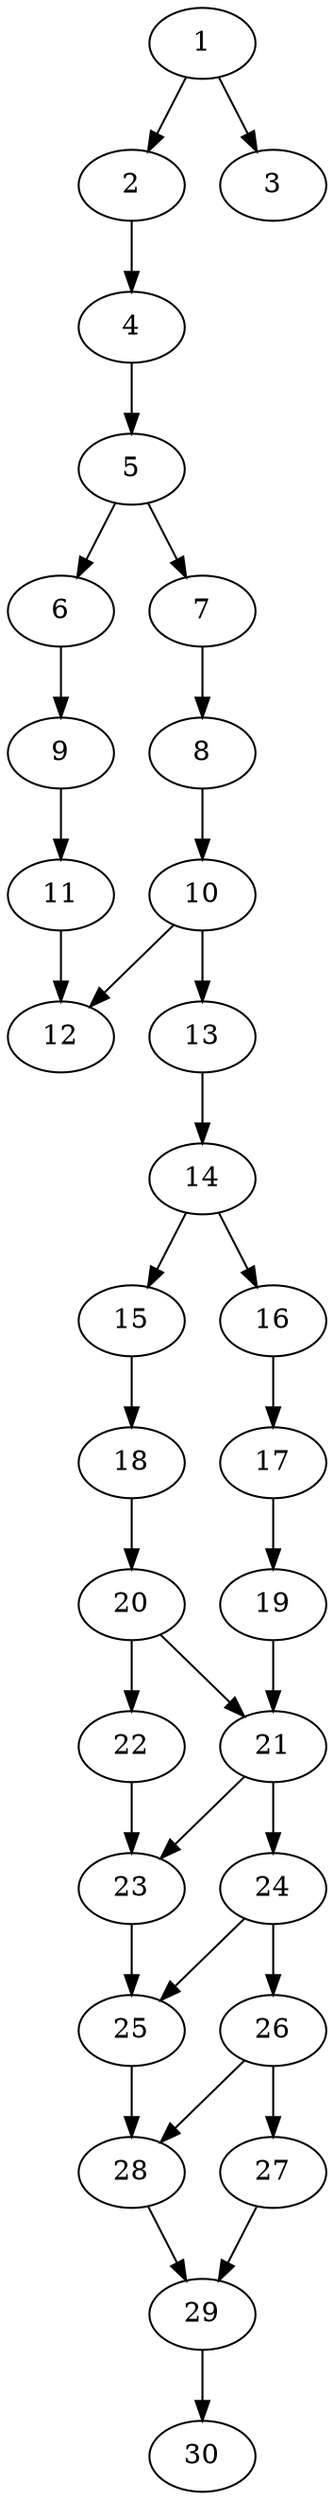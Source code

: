// DAG automatically generated by daggen at Thu Oct  3 14:04:18 2019
// ./daggen --dot -n 30 --ccr 0.5 --fat 0.3 --regular 0.7 --density 0.6 --mindata 5242880 --maxdata 52428800 
digraph G {
  1 [size="100911104", alpha="0.05", expect_size="50455552"] 
  1 -> 2 [size ="50455552"]
  1 -> 3 [size ="50455552"]
  2 [size="93069312", alpha="0.05", expect_size="46534656"] 
  2 -> 4 [size ="46534656"]
  3 [size="90030080", alpha="0.02", expect_size="45015040"] 
  4 [size="76275712", alpha="0.18", expect_size="38137856"] 
  4 -> 5 [size ="38137856"]
  5 [size="20797440", alpha="0.15", expect_size="10398720"] 
  5 -> 6 [size ="10398720"]
  5 -> 7 [size ="10398720"]
  6 [size="29093888", alpha="0.07", expect_size="14546944"] 
  6 -> 9 [size ="14546944"]
  7 [size="22798336", alpha="0.17", expect_size="11399168"] 
  7 -> 8 [size ="11399168"]
  8 [size="30306304", alpha="0.17", expect_size="15153152"] 
  8 -> 10 [size ="15153152"]
  9 [size="19267584", alpha="0.16", expect_size="9633792"] 
  9 -> 11 [size ="9633792"]
  10 [size="77629440", alpha="0.01", expect_size="38814720"] 
  10 -> 12 [size ="38814720"]
  10 -> 13 [size ="38814720"]
  11 [size="59244544", alpha="0.12", expect_size="29622272"] 
  11 -> 12 [size ="29622272"]
  12 [size="81668096", alpha="0.10", expect_size="40834048"] 
  13 [size="13207552", alpha="0.12", expect_size="6603776"] 
  13 -> 14 [size ="6603776"]
  14 [size="23478272", alpha="0.02", expect_size="11739136"] 
  14 -> 15 [size ="11739136"]
  14 -> 16 [size ="11739136"]
  15 [size="14938112", alpha="0.12", expect_size="7469056"] 
  15 -> 18 [size ="7469056"]
  16 [size="83994624", alpha="0.12", expect_size="41997312"] 
  16 -> 17 [size ="41997312"]
  17 [size="20396032", alpha="0.07", expect_size="10198016"] 
  17 -> 19 [size ="10198016"]
  18 [size="100812800", alpha="0.16", expect_size="50406400"] 
  18 -> 20 [size ="50406400"]
  19 [size="84862976", alpha="0.18", expect_size="42431488"] 
  19 -> 21 [size ="42431488"]
  20 [size="64694272", alpha="0.15", expect_size="32347136"] 
  20 -> 21 [size ="32347136"]
  20 -> 22 [size ="32347136"]
  21 [size="71098368", alpha="0.12", expect_size="35549184"] 
  21 -> 23 [size ="35549184"]
  21 -> 24 [size ="35549184"]
  22 [size="34441216", alpha="0.05", expect_size="17220608"] 
  22 -> 23 [size ="17220608"]
  23 [size="81530880", alpha="0.16", expect_size="40765440"] 
  23 -> 25 [size ="40765440"]
  24 [size="45027328", alpha="0.01", expect_size="22513664"] 
  24 -> 25 [size ="22513664"]
  24 -> 26 [size ="22513664"]
  25 [size="55744512", alpha="0.08", expect_size="27872256"] 
  25 -> 28 [size ="27872256"]
  26 [size="19824640", alpha="0.19", expect_size="9912320"] 
  26 -> 27 [size ="9912320"]
  26 -> 28 [size ="9912320"]
  27 [size="74979328", alpha="0.12", expect_size="37489664"] 
  27 -> 29 [size ="37489664"]
  28 [size="14290944", alpha="0.10", expect_size="7145472"] 
  28 -> 29 [size ="7145472"]
  29 [size="90415104", alpha="0.09", expect_size="45207552"] 
  29 -> 30 [size ="45207552"]
  30 [size="80111616", alpha="0.03", expect_size="40055808"] 
}

